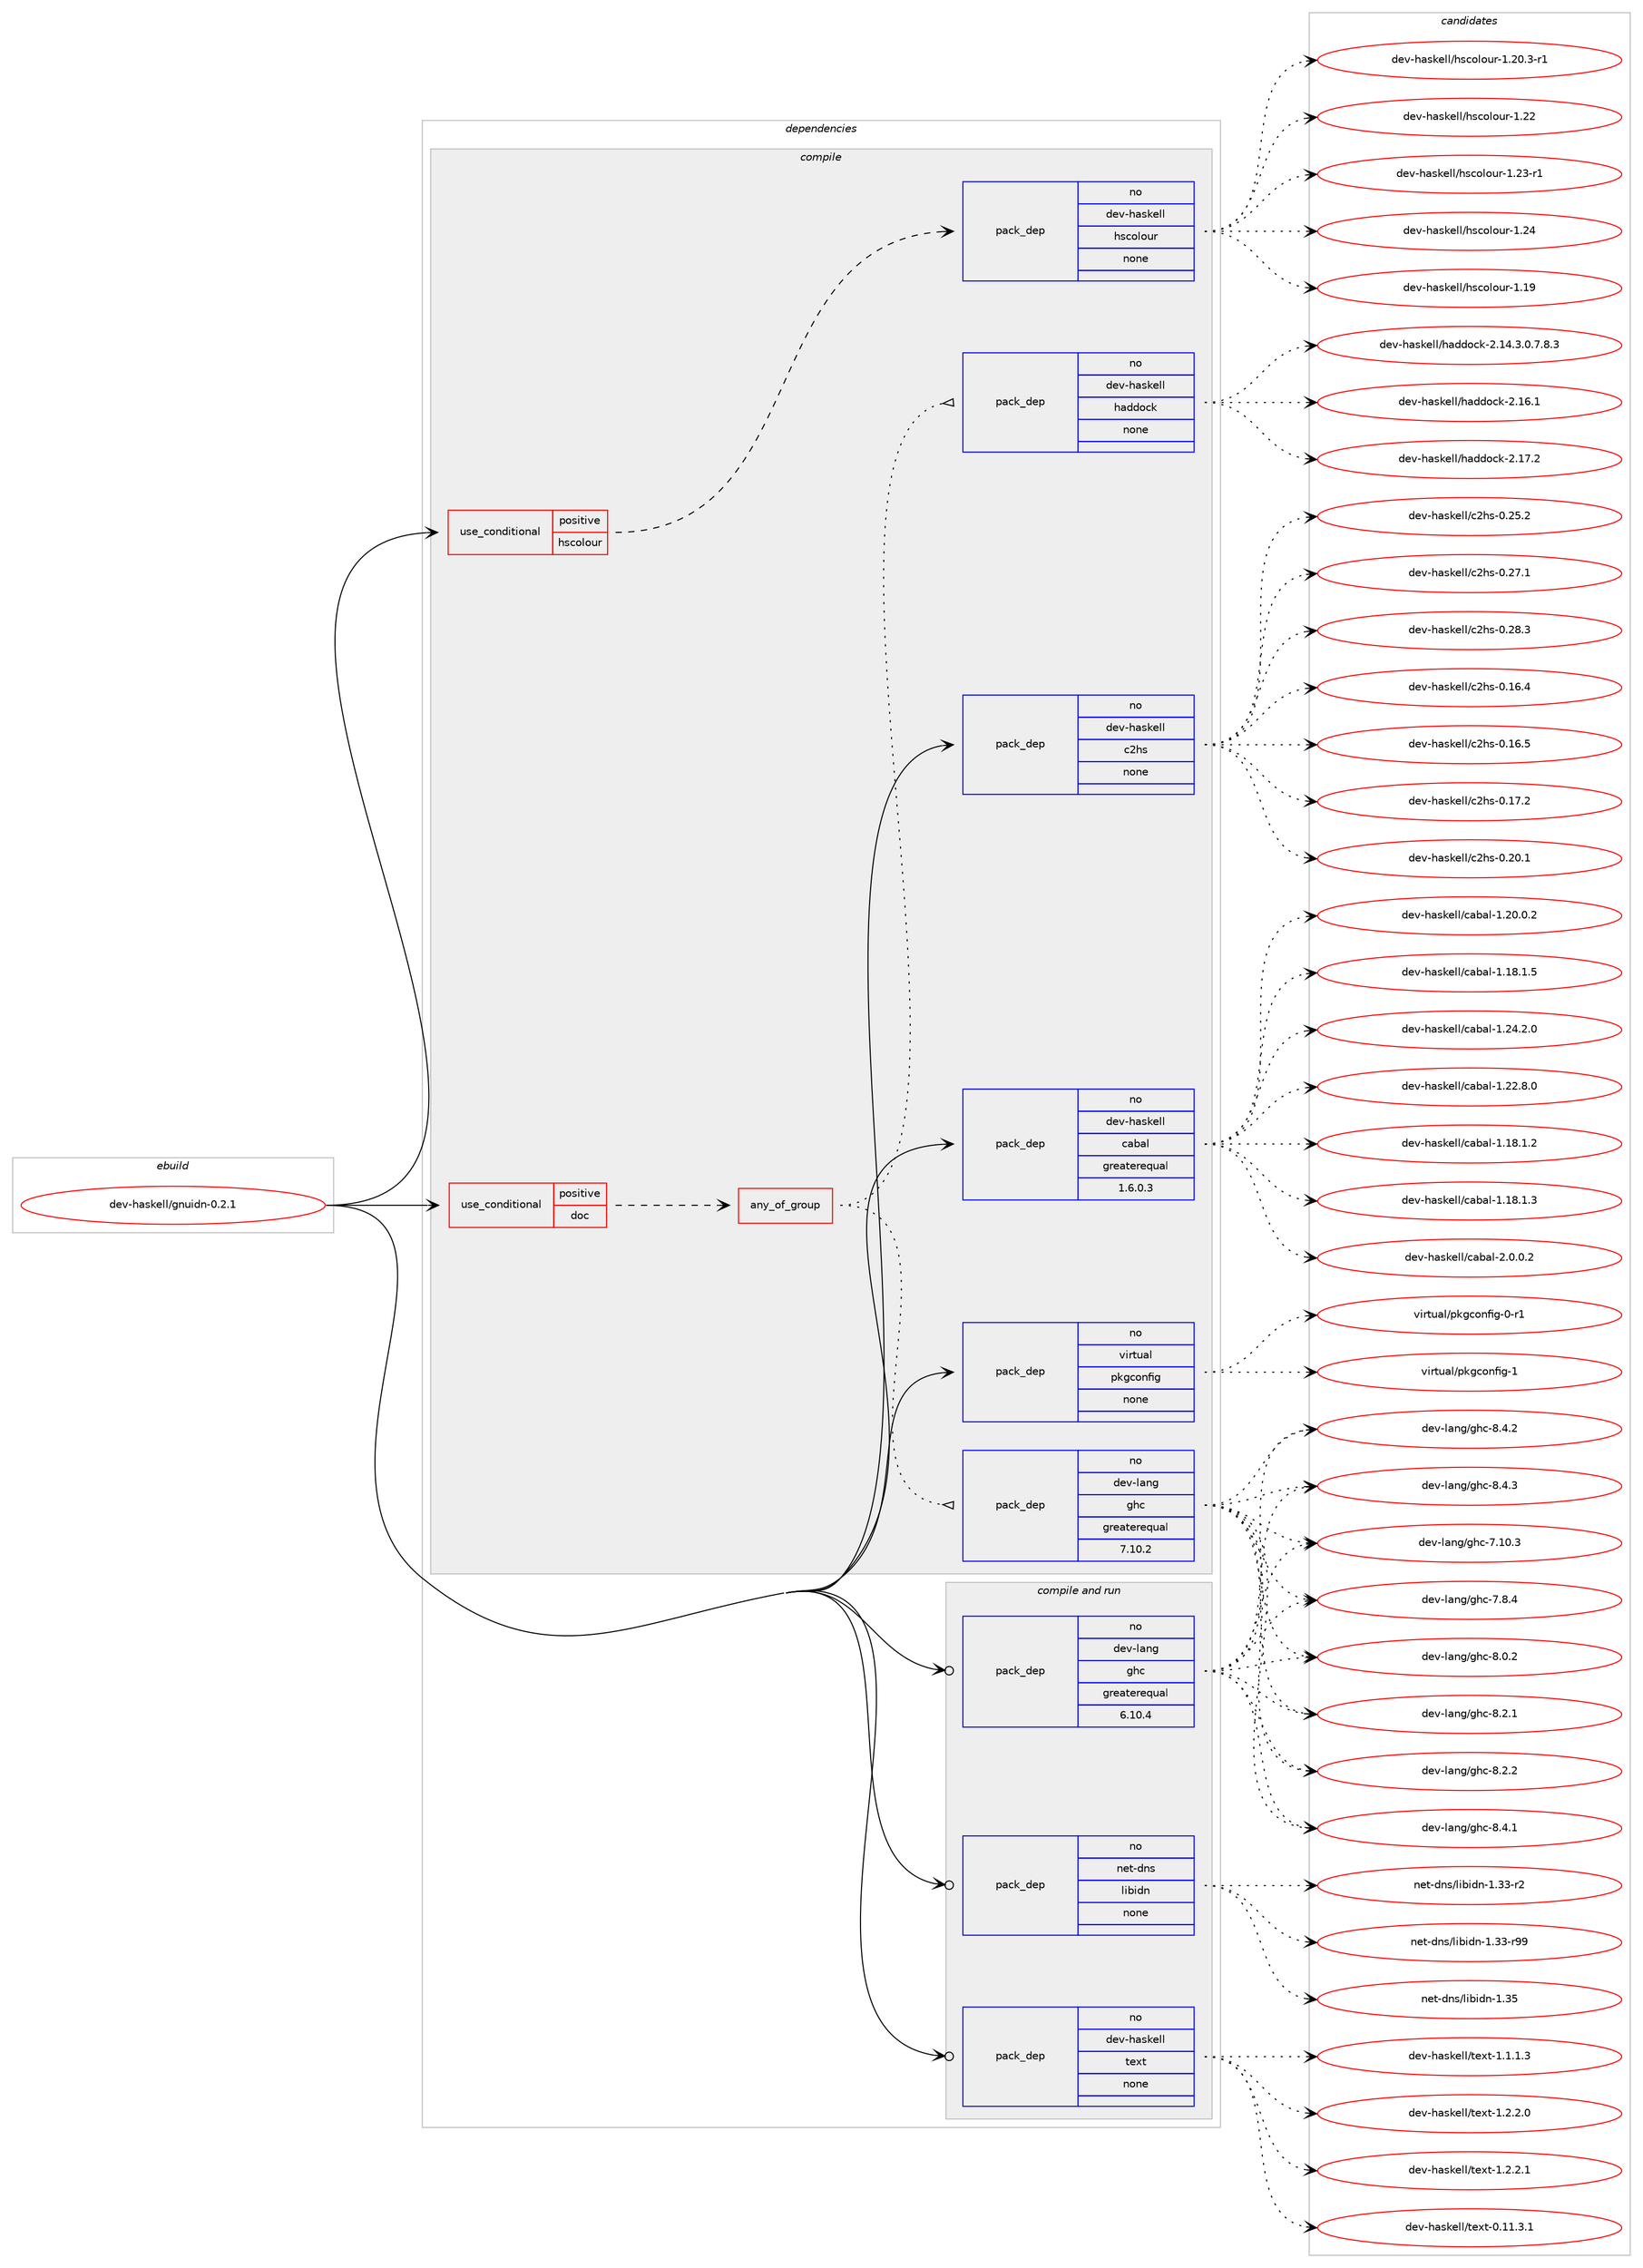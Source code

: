 digraph prolog {

# *************
# Graph options
# *************

newrank=true;
concentrate=true;
compound=true;
graph [rankdir=LR,fontname=Helvetica,fontsize=10,ranksep=1.5];#, ranksep=2.5, nodesep=0.2];
edge  [arrowhead=vee];
node  [fontname=Helvetica,fontsize=10];

# **********
# The ebuild
# **********

subgraph cluster_leftcol {
color=gray;
rank=same;
label=<<i>ebuild</i>>;
id [label="dev-haskell/gnuidn-0.2.1", color=red, width=4, href="../dev-haskell/gnuidn-0.2.1.svg"];
}

# ****************
# The dependencies
# ****************

subgraph cluster_midcol {
color=gray;
label=<<i>dependencies</i>>;
subgraph cluster_compile {
fillcolor="#eeeeee";
style=filled;
label=<<i>compile</i>>;
subgraph cond359692 {
dependency1333169 [label=<<TABLE BORDER="0" CELLBORDER="1" CELLSPACING="0" CELLPADDING="4"><TR><TD ROWSPAN="3" CELLPADDING="10">use_conditional</TD></TR><TR><TD>positive</TD></TR><TR><TD>doc</TD></TR></TABLE>>, shape=none, color=red];
subgraph any20942 {
dependency1333170 [label=<<TABLE BORDER="0" CELLBORDER="1" CELLSPACING="0" CELLPADDING="4"><TR><TD CELLPADDING="10">any_of_group</TD></TR></TABLE>>, shape=none, color=red];subgraph pack951983 {
dependency1333171 [label=<<TABLE BORDER="0" CELLBORDER="1" CELLSPACING="0" CELLPADDING="4" WIDTH="220"><TR><TD ROWSPAN="6" CELLPADDING="30">pack_dep</TD></TR><TR><TD WIDTH="110">no</TD></TR><TR><TD>dev-haskell</TD></TR><TR><TD>haddock</TD></TR><TR><TD>none</TD></TR><TR><TD></TD></TR></TABLE>>, shape=none, color=blue];
}
dependency1333170:e -> dependency1333171:w [weight=20,style="dotted",arrowhead="oinv"];
subgraph pack951984 {
dependency1333172 [label=<<TABLE BORDER="0" CELLBORDER="1" CELLSPACING="0" CELLPADDING="4" WIDTH="220"><TR><TD ROWSPAN="6" CELLPADDING="30">pack_dep</TD></TR><TR><TD WIDTH="110">no</TD></TR><TR><TD>dev-lang</TD></TR><TR><TD>ghc</TD></TR><TR><TD>greaterequal</TD></TR><TR><TD>7.10.2</TD></TR></TABLE>>, shape=none, color=blue];
}
dependency1333170:e -> dependency1333172:w [weight=20,style="dotted",arrowhead="oinv"];
}
dependency1333169:e -> dependency1333170:w [weight=20,style="dashed",arrowhead="vee"];
}
id:e -> dependency1333169:w [weight=20,style="solid",arrowhead="vee"];
subgraph cond359693 {
dependency1333173 [label=<<TABLE BORDER="0" CELLBORDER="1" CELLSPACING="0" CELLPADDING="4"><TR><TD ROWSPAN="3" CELLPADDING="10">use_conditional</TD></TR><TR><TD>positive</TD></TR><TR><TD>hscolour</TD></TR></TABLE>>, shape=none, color=red];
subgraph pack951985 {
dependency1333174 [label=<<TABLE BORDER="0" CELLBORDER="1" CELLSPACING="0" CELLPADDING="4" WIDTH="220"><TR><TD ROWSPAN="6" CELLPADDING="30">pack_dep</TD></TR><TR><TD WIDTH="110">no</TD></TR><TR><TD>dev-haskell</TD></TR><TR><TD>hscolour</TD></TR><TR><TD>none</TD></TR><TR><TD></TD></TR></TABLE>>, shape=none, color=blue];
}
dependency1333173:e -> dependency1333174:w [weight=20,style="dashed",arrowhead="vee"];
}
id:e -> dependency1333173:w [weight=20,style="solid",arrowhead="vee"];
subgraph pack951986 {
dependency1333175 [label=<<TABLE BORDER="0" CELLBORDER="1" CELLSPACING="0" CELLPADDING="4" WIDTH="220"><TR><TD ROWSPAN="6" CELLPADDING="30">pack_dep</TD></TR><TR><TD WIDTH="110">no</TD></TR><TR><TD>dev-haskell</TD></TR><TR><TD>c2hs</TD></TR><TR><TD>none</TD></TR><TR><TD></TD></TR></TABLE>>, shape=none, color=blue];
}
id:e -> dependency1333175:w [weight=20,style="solid",arrowhead="vee"];
subgraph pack951987 {
dependency1333176 [label=<<TABLE BORDER="0" CELLBORDER="1" CELLSPACING="0" CELLPADDING="4" WIDTH="220"><TR><TD ROWSPAN="6" CELLPADDING="30">pack_dep</TD></TR><TR><TD WIDTH="110">no</TD></TR><TR><TD>dev-haskell</TD></TR><TR><TD>cabal</TD></TR><TR><TD>greaterequal</TD></TR><TR><TD>1.6.0.3</TD></TR></TABLE>>, shape=none, color=blue];
}
id:e -> dependency1333176:w [weight=20,style="solid",arrowhead="vee"];
subgraph pack951988 {
dependency1333177 [label=<<TABLE BORDER="0" CELLBORDER="1" CELLSPACING="0" CELLPADDING="4" WIDTH="220"><TR><TD ROWSPAN="6" CELLPADDING="30">pack_dep</TD></TR><TR><TD WIDTH="110">no</TD></TR><TR><TD>virtual</TD></TR><TR><TD>pkgconfig</TD></TR><TR><TD>none</TD></TR><TR><TD></TD></TR></TABLE>>, shape=none, color=blue];
}
id:e -> dependency1333177:w [weight=20,style="solid",arrowhead="vee"];
}
subgraph cluster_compileandrun {
fillcolor="#eeeeee";
style=filled;
label=<<i>compile and run</i>>;
subgraph pack951989 {
dependency1333178 [label=<<TABLE BORDER="0" CELLBORDER="1" CELLSPACING="0" CELLPADDING="4" WIDTH="220"><TR><TD ROWSPAN="6" CELLPADDING="30">pack_dep</TD></TR><TR><TD WIDTH="110">no</TD></TR><TR><TD>dev-haskell</TD></TR><TR><TD>text</TD></TR><TR><TD>none</TD></TR><TR><TD></TD></TR></TABLE>>, shape=none, color=blue];
}
id:e -> dependency1333178:w [weight=20,style="solid",arrowhead="odotvee"];
subgraph pack951990 {
dependency1333179 [label=<<TABLE BORDER="0" CELLBORDER="1" CELLSPACING="0" CELLPADDING="4" WIDTH="220"><TR><TD ROWSPAN="6" CELLPADDING="30">pack_dep</TD></TR><TR><TD WIDTH="110">no</TD></TR><TR><TD>dev-lang</TD></TR><TR><TD>ghc</TD></TR><TR><TD>greaterequal</TD></TR><TR><TD>6.10.4</TD></TR></TABLE>>, shape=none, color=blue];
}
id:e -> dependency1333179:w [weight=20,style="solid",arrowhead="odotvee"];
subgraph pack951991 {
dependency1333180 [label=<<TABLE BORDER="0" CELLBORDER="1" CELLSPACING="0" CELLPADDING="4" WIDTH="220"><TR><TD ROWSPAN="6" CELLPADDING="30">pack_dep</TD></TR><TR><TD WIDTH="110">no</TD></TR><TR><TD>net-dns</TD></TR><TR><TD>libidn</TD></TR><TR><TD>none</TD></TR><TR><TD></TD></TR></TABLE>>, shape=none, color=blue];
}
id:e -> dependency1333180:w [weight=20,style="solid",arrowhead="odotvee"];
}
subgraph cluster_run {
fillcolor="#eeeeee";
style=filled;
label=<<i>run</i>>;
}
}

# **************
# The candidates
# **************

subgraph cluster_choices {
rank=same;
color=gray;
label=<<i>candidates</i>>;

subgraph choice951983 {
color=black;
nodesep=1;
choice1001011184510497115107101108108471049710010011199107455046495246514648465546564651 [label="dev-haskell/haddock-2.14.3.0.7.8.3", color=red, width=4,href="../dev-haskell/haddock-2.14.3.0.7.8.3.svg"];
choice100101118451049711510710110810847104971001001119910745504649544649 [label="dev-haskell/haddock-2.16.1", color=red, width=4,href="../dev-haskell/haddock-2.16.1.svg"];
choice100101118451049711510710110810847104971001001119910745504649554650 [label="dev-haskell/haddock-2.17.2", color=red, width=4,href="../dev-haskell/haddock-2.17.2.svg"];
dependency1333171:e -> choice1001011184510497115107101108108471049710010011199107455046495246514648465546564651:w [style=dotted,weight="100"];
dependency1333171:e -> choice100101118451049711510710110810847104971001001119910745504649544649:w [style=dotted,weight="100"];
dependency1333171:e -> choice100101118451049711510710110810847104971001001119910745504649554650:w [style=dotted,weight="100"];
}
subgraph choice951984 {
color=black;
nodesep=1;
choice1001011184510897110103471031049945554649484651 [label="dev-lang/ghc-7.10.3", color=red, width=4,href="../dev-lang/ghc-7.10.3.svg"];
choice10010111845108971101034710310499455546564652 [label="dev-lang/ghc-7.8.4", color=red, width=4,href="../dev-lang/ghc-7.8.4.svg"];
choice10010111845108971101034710310499455646484650 [label="dev-lang/ghc-8.0.2", color=red, width=4,href="../dev-lang/ghc-8.0.2.svg"];
choice10010111845108971101034710310499455646504649 [label="dev-lang/ghc-8.2.1", color=red, width=4,href="../dev-lang/ghc-8.2.1.svg"];
choice10010111845108971101034710310499455646504650 [label="dev-lang/ghc-8.2.2", color=red, width=4,href="../dev-lang/ghc-8.2.2.svg"];
choice10010111845108971101034710310499455646524649 [label="dev-lang/ghc-8.4.1", color=red, width=4,href="../dev-lang/ghc-8.4.1.svg"];
choice10010111845108971101034710310499455646524650 [label="dev-lang/ghc-8.4.2", color=red, width=4,href="../dev-lang/ghc-8.4.2.svg"];
choice10010111845108971101034710310499455646524651 [label="dev-lang/ghc-8.4.3", color=red, width=4,href="../dev-lang/ghc-8.4.3.svg"];
dependency1333172:e -> choice1001011184510897110103471031049945554649484651:w [style=dotted,weight="100"];
dependency1333172:e -> choice10010111845108971101034710310499455546564652:w [style=dotted,weight="100"];
dependency1333172:e -> choice10010111845108971101034710310499455646484650:w [style=dotted,weight="100"];
dependency1333172:e -> choice10010111845108971101034710310499455646504649:w [style=dotted,weight="100"];
dependency1333172:e -> choice10010111845108971101034710310499455646504650:w [style=dotted,weight="100"];
dependency1333172:e -> choice10010111845108971101034710310499455646524649:w [style=dotted,weight="100"];
dependency1333172:e -> choice10010111845108971101034710310499455646524650:w [style=dotted,weight="100"];
dependency1333172:e -> choice10010111845108971101034710310499455646524651:w [style=dotted,weight="100"];
}
subgraph choice951985 {
color=black;
nodesep=1;
choice100101118451049711510710110810847104115991111081111171144549464957 [label="dev-haskell/hscolour-1.19", color=red, width=4,href="../dev-haskell/hscolour-1.19.svg"];
choice10010111845104971151071011081084710411599111108111117114454946504846514511449 [label="dev-haskell/hscolour-1.20.3-r1", color=red, width=4,href="../dev-haskell/hscolour-1.20.3-r1.svg"];
choice100101118451049711510710110810847104115991111081111171144549465050 [label="dev-haskell/hscolour-1.22", color=red, width=4,href="../dev-haskell/hscolour-1.22.svg"];
choice1001011184510497115107101108108471041159911110811111711445494650514511449 [label="dev-haskell/hscolour-1.23-r1", color=red, width=4,href="../dev-haskell/hscolour-1.23-r1.svg"];
choice100101118451049711510710110810847104115991111081111171144549465052 [label="dev-haskell/hscolour-1.24", color=red, width=4,href="../dev-haskell/hscolour-1.24.svg"];
dependency1333174:e -> choice100101118451049711510710110810847104115991111081111171144549464957:w [style=dotted,weight="100"];
dependency1333174:e -> choice10010111845104971151071011081084710411599111108111117114454946504846514511449:w [style=dotted,weight="100"];
dependency1333174:e -> choice100101118451049711510710110810847104115991111081111171144549465050:w [style=dotted,weight="100"];
dependency1333174:e -> choice1001011184510497115107101108108471041159911110811111711445494650514511449:w [style=dotted,weight="100"];
dependency1333174:e -> choice100101118451049711510710110810847104115991111081111171144549465052:w [style=dotted,weight="100"];
}
subgraph choice951986 {
color=black;
nodesep=1;
choice100101118451049711510710110810847995010411545484649544652 [label="dev-haskell/c2hs-0.16.4", color=red, width=4,href="../dev-haskell/c2hs-0.16.4.svg"];
choice100101118451049711510710110810847995010411545484649544653 [label="dev-haskell/c2hs-0.16.5", color=red, width=4,href="../dev-haskell/c2hs-0.16.5.svg"];
choice100101118451049711510710110810847995010411545484649554650 [label="dev-haskell/c2hs-0.17.2", color=red, width=4,href="../dev-haskell/c2hs-0.17.2.svg"];
choice100101118451049711510710110810847995010411545484650484649 [label="dev-haskell/c2hs-0.20.1", color=red, width=4,href="../dev-haskell/c2hs-0.20.1.svg"];
choice100101118451049711510710110810847995010411545484650534650 [label="dev-haskell/c2hs-0.25.2", color=red, width=4,href="../dev-haskell/c2hs-0.25.2.svg"];
choice100101118451049711510710110810847995010411545484650554649 [label="dev-haskell/c2hs-0.27.1", color=red, width=4,href="../dev-haskell/c2hs-0.27.1.svg"];
choice100101118451049711510710110810847995010411545484650564651 [label="dev-haskell/c2hs-0.28.3", color=red, width=4,href="../dev-haskell/c2hs-0.28.3.svg"];
dependency1333175:e -> choice100101118451049711510710110810847995010411545484649544652:w [style=dotted,weight="100"];
dependency1333175:e -> choice100101118451049711510710110810847995010411545484649544653:w [style=dotted,weight="100"];
dependency1333175:e -> choice100101118451049711510710110810847995010411545484649554650:w [style=dotted,weight="100"];
dependency1333175:e -> choice100101118451049711510710110810847995010411545484650484649:w [style=dotted,weight="100"];
dependency1333175:e -> choice100101118451049711510710110810847995010411545484650534650:w [style=dotted,weight="100"];
dependency1333175:e -> choice100101118451049711510710110810847995010411545484650554649:w [style=dotted,weight="100"];
dependency1333175:e -> choice100101118451049711510710110810847995010411545484650564651:w [style=dotted,weight="100"];
}
subgraph choice951987 {
color=black;
nodesep=1;
choice10010111845104971151071011081084799979897108454946495646494650 [label="dev-haskell/cabal-1.18.1.2", color=red, width=4,href="../dev-haskell/cabal-1.18.1.2.svg"];
choice10010111845104971151071011081084799979897108454946495646494651 [label="dev-haskell/cabal-1.18.1.3", color=red, width=4,href="../dev-haskell/cabal-1.18.1.3.svg"];
choice10010111845104971151071011081084799979897108454946495646494653 [label="dev-haskell/cabal-1.18.1.5", color=red, width=4,href="../dev-haskell/cabal-1.18.1.5.svg"];
choice10010111845104971151071011081084799979897108454946504846484650 [label="dev-haskell/cabal-1.20.0.2", color=red, width=4,href="../dev-haskell/cabal-1.20.0.2.svg"];
choice10010111845104971151071011081084799979897108454946505046564648 [label="dev-haskell/cabal-1.22.8.0", color=red, width=4,href="../dev-haskell/cabal-1.22.8.0.svg"];
choice10010111845104971151071011081084799979897108454946505246504648 [label="dev-haskell/cabal-1.24.2.0", color=red, width=4,href="../dev-haskell/cabal-1.24.2.0.svg"];
choice100101118451049711510710110810847999798971084550464846484650 [label="dev-haskell/cabal-2.0.0.2", color=red, width=4,href="../dev-haskell/cabal-2.0.0.2.svg"];
dependency1333176:e -> choice10010111845104971151071011081084799979897108454946495646494650:w [style=dotted,weight="100"];
dependency1333176:e -> choice10010111845104971151071011081084799979897108454946495646494651:w [style=dotted,weight="100"];
dependency1333176:e -> choice10010111845104971151071011081084799979897108454946495646494653:w [style=dotted,weight="100"];
dependency1333176:e -> choice10010111845104971151071011081084799979897108454946504846484650:w [style=dotted,weight="100"];
dependency1333176:e -> choice10010111845104971151071011081084799979897108454946505046564648:w [style=dotted,weight="100"];
dependency1333176:e -> choice10010111845104971151071011081084799979897108454946505246504648:w [style=dotted,weight="100"];
dependency1333176:e -> choice100101118451049711510710110810847999798971084550464846484650:w [style=dotted,weight="100"];
}
subgraph choice951988 {
color=black;
nodesep=1;
choice11810511411611797108471121071039911111010210510345484511449 [label="virtual/pkgconfig-0-r1", color=red, width=4,href="../virtual/pkgconfig-0-r1.svg"];
choice1181051141161179710847112107103991111101021051034549 [label="virtual/pkgconfig-1", color=red, width=4,href="../virtual/pkgconfig-1.svg"];
dependency1333177:e -> choice11810511411611797108471121071039911111010210510345484511449:w [style=dotted,weight="100"];
dependency1333177:e -> choice1181051141161179710847112107103991111101021051034549:w [style=dotted,weight="100"];
}
subgraph choice951989 {
color=black;
nodesep=1;
choice100101118451049711510710110810847116101120116454846494946514649 [label="dev-haskell/text-0.11.3.1", color=red, width=4,href="../dev-haskell/text-0.11.3.1.svg"];
choice1001011184510497115107101108108471161011201164549464946494651 [label="dev-haskell/text-1.1.1.3", color=red, width=4,href="../dev-haskell/text-1.1.1.3.svg"];
choice1001011184510497115107101108108471161011201164549465046504648 [label="dev-haskell/text-1.2.2.0", color=red, width=4,href="../dev-haskell/text-1.2.2.0.svg"];
choice1001011184510497115107101108108471161011201164549465046504649 [label="dev-haskell/text-1.2.2.1", color=red, width=4,href="../dev-haskell/text-1.2.2.1.svg"];
dependency1333178:e -> choice100101118451049711510710110810847116101120116454846494946514649:w [style=dotted,weight="100"];
dependency1333178:e -> choice1001011184510497115107101108108471161011201164549464946494651:w [style=dotted,weight="100"];
dependency1333178:e -> choice1001011184510497115107101108108471161011201164549465046504648:w [style=dotted,weight="100"];
dependency1333178:e -> choice1001011184510497115107101108108471161011201164549465046504649:w [style=dotted,weight="100"];
}
subgraph choice951990 {
color=black;
nodesep=1;
choice1001011184510897110103471031049945554649484651 [label="dev-lang/ghc-7.10.3", color=red, width=4,href="../dev-lang/ghc-7.10.3.svg"];
choice10010111845108971101034710310499455546564652 [label="dev-lang/ghc-7.8.4", color=red, width=4,href="../dev-lang/ghc-7.8.4.svg"];
choice10010111845108971101034710310499455646484650 [label="dev-lang/ghc-8.0.2", color=red, width=4,href="../dev-lang/ghc-8.0.2.svg"];
choice10010111845108971101034710310499455646504649 [label="dev-lang/ghc-8.2.1", color=red, width=4,href="../dev-lang/ghc-8.2.1.svg"];
choice10010111845108971101034710310499455646504650 [label="dev-lang/ghc-8.2.2", color=red, width=4,href="../dev-lang/ghc-8.2.2.svg"];
choice10010111845108971101034710310499455646524649 [label="dev-lang/ghc-8.4.1", color=red, width=4,href="../dev-lang/ghc-8.4.1.svg"];
choice10010111845108971101034710310499455646524650 [label="dev-lang/ghc-8.4.2", color=red, width=4,href="../dev-lang/ghc-8.4.2.svg"];
choice10010111845108971101034710310499455646524651 [label="dev-lang/ghc-8.4.3", color=red, width=4,href="../dev-lang/ghc-8.4.3.svg"];
dependency1333179:e -> choice1001011184510897110103471031049945554649484651:w [style=dotted,weight="100"];
dependency1333179:e -> choice10010111845108971101034710310499455546564652:w [style=dotted,weight="100"];
dependency1333179:e -> choice10010111845108971101034710310499455646484650:w [style=dotted,weight="100"];
dependency1333179:e -> choice10010111845108971101034710310499455646504649:w [style=dotted,weight="100"];
dependency1333179:e -> choice10010111845108971101034710310499455646504650:w [style=dotted,weight="100"];
dependency1333179:e -> choice10010111845108971101034710310499455646524649:w [style=dotted,weight="100"];
dependency1333179:e -> choice10010111845108971101034710310499455646524650:w [style=dotted,weight="100"];
dependency1333179:e -> choice10010111845108971101034710310499455646524651:w [style=dotted,weight="100"];
}
subgraph choice951991 {
color=black;
nodesep=1;
choice11010111645100110115471081059810510011045494651514511450 [label="net-dns/libidn-1.33-r2", color=red, width=4,href="../net-dns/libidn-1.33-r2.svg"];
choice1101011164510011011547108105981051001104549465151451145757 [label="net-dns/libidn-1.33-r99", color=red, width=4,href="../net-dns/libidn-1.33-r99.svg"];
choice1101011164510011011547108105981051001104549465153 [label="net-dns/libidn-1.35", color=red, width=4,href="../net-dns/libidn-1.35.svg"];
dependency1333180:e -> choice11010111645100110115471081059810510011045494651514511450:w [style=dotted,weight="100"];
dependency1333180:e -> choice1101011164510011011547108105981051001104549465151451145757:w [style=dotted,weight="100"];
dependency1333180:e -> choice1101011164510011011547108105981051001104549465153:w [style=dotted,weight="100"];
}
}

}
